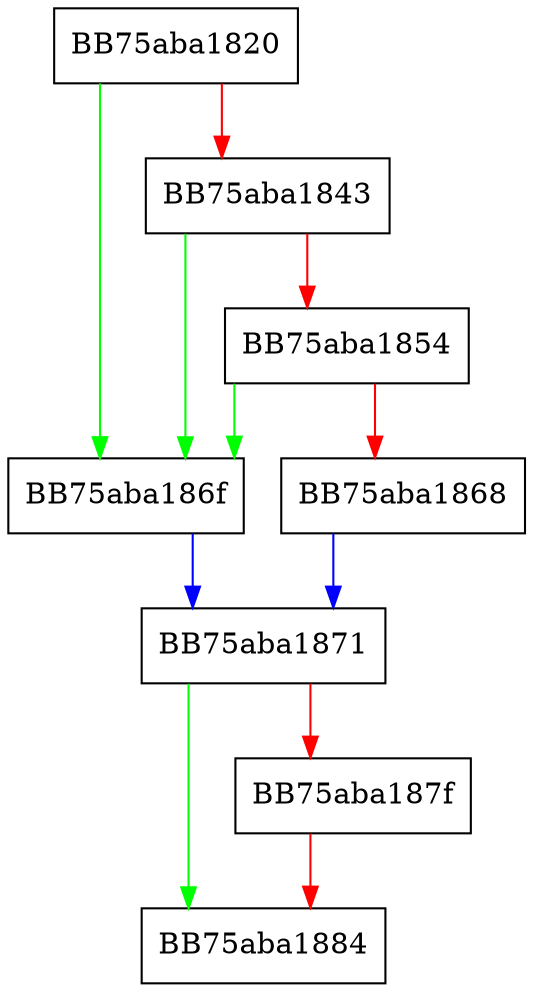 digraph AnomalyDetection_cleanup_module {
  node [shape="box"];
  graph [splines=ortho];
  BB75aba1820 -> BB75aba186f [color="green"];
  BB75aba1820 -> BB75aba1843 [color="red"];
  BB75aba1843 -> BB75aba186f [color="green"];
  BB75aba1843 -> BB75aba1854 [color="red"];
  BB75aba1854 -> BB75aba186f [color="green"];
  BB75aba1854 -> BB75aba1868 [color="red"];
  BB75aba1868 -> BB75aba1871 [color="blue"];
  BB75aba186f -> BB75aba1871 [color="blue"];
  BB75aba1871 -> BB75aba1884 [color="green"];
  BB75aba1871 -> BB75aba187f [color="red"];
  BB75aba187f -> BB75aba1884 [color="red"];
}